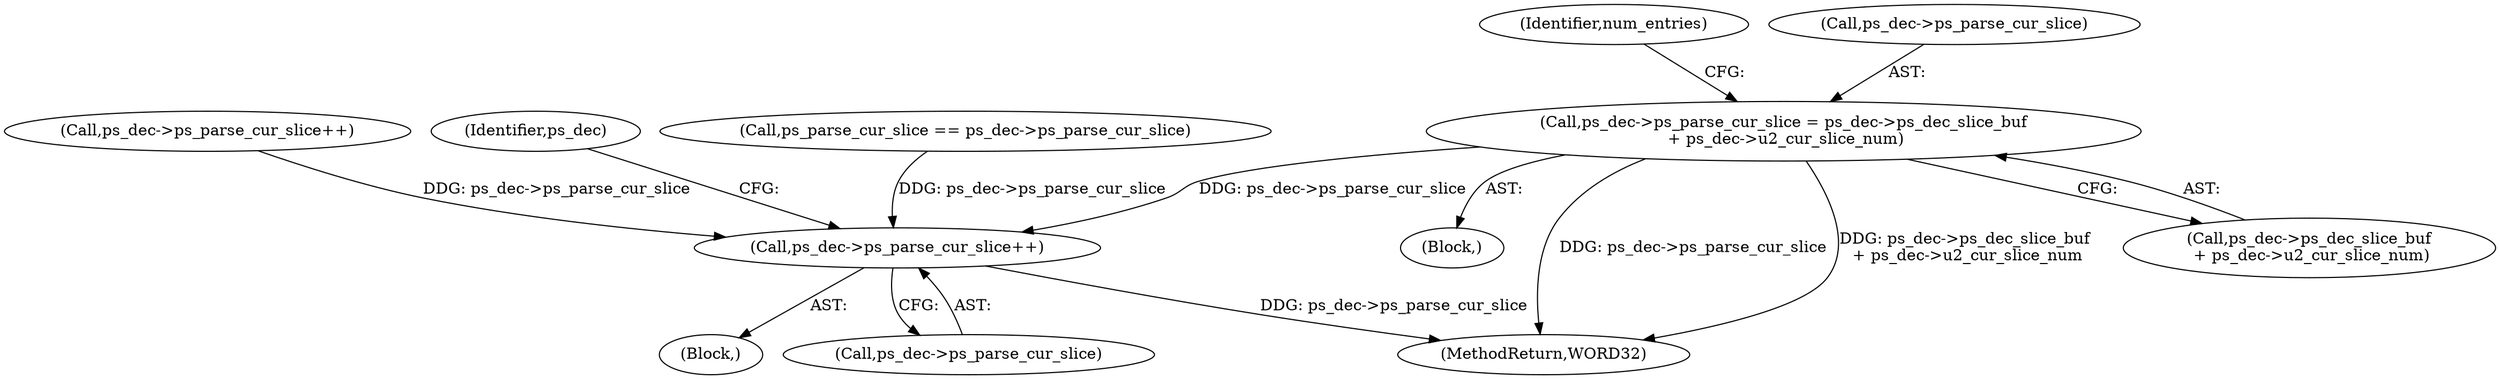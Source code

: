 digraph "0_Android_9a00f562a612d56e7b2b989d168647db900ba6cf@integer" {
"1000827" [label="(Call,ps_dec->ps_parse_cur_slice = ps_dec->ps_dec_slice_buf\n + ps_dec->u2_cur_slice_num)"];
"1001408" [label="(Call,ps_dec->ps_parse_cur_slice++)"];
"1000826" [label="(Block,)"];
"1000843" [label="(Identifier,num_entries)"];
"1000828" [label="(Call,ps_dec->ps_parse_cur_slice)"];
"1000821" [label="(Call,ps_dec->ps_parse_cur_slice++)"];
"1001407" [label="(Block,)"];
"1001414" [label="(Identifier,ps_dec)"];
"1001450" [label="(MethodReturn,WORD32)"];
"1000560" [label="(Call,ps_parse_cur_slice == ps_dec->ps_parse_cur_slice)"];
"1000831" [label="(Call,ps_dec->ps_dec_slice_buf\n + ps_dec->u2_cur_slice_num)"];
"1000827" [label="(Call,ps_dec->ps_parse_cur_slice = ps_dec->ps_dec_slice_buf\n + ps_dec->u2_cur_slice_num)"];
"1001408" [label="(Call,ps_dec->ps_parse_cur_slice++)"];
"1001409" [label="(Call,ps_dec->ps_parse_cur_slice)"];
"1000827" -> "1000826"  [label="AST: "];
"1000827" -> "1000831"  [label="CFG: "];
"1000828" -> "1000827"  [label="AST: "];
"1000831" -> "1000827"  [label="AST: "];
"1000843" -> "1000827"  [label="CFG: "];
"1000827" -> "1001450"  [label="DDG: ps_dec->ps_parse_cur_slice"];
"1000827" -> "1001450"  [label="DDG: ps_dec->ps_dec_slice_buf\n + ps_dec->u2_cur_slice_num"];
"1000827" -> "1001408"  [label="DDG: ps_dec->ps_parse_cur_slice"];
"1001408" -> "1001407"  [label="AST: "];
"1001408" -> "1001409"  [label="CFG: "];
"1001409" -> "1001408"  [label="AST: "];
"1001414" -> "1001408"  [label="CFG: "];
"1001408" -> "1001450"  [label="DDG: ps_dec->ps_parse_cur_slice"];
"1000560" -> "1001408"  [label="DDG: ps_dec->ps_parse_cur_slice"];
"1000821" -> "1001408"  [label="DDG: ps_dec->ps_parse_cur_slice"];
}
